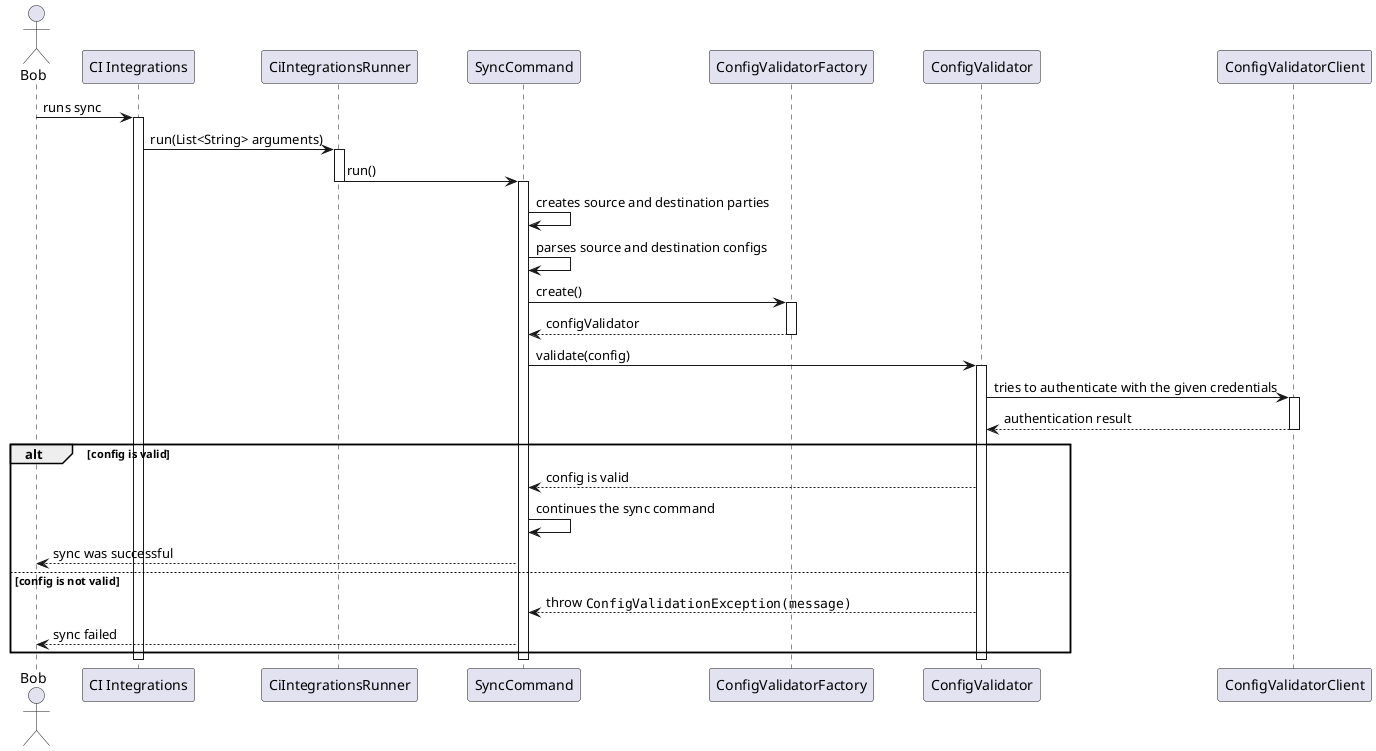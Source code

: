 @startuml ci_integrations_config_validator_sequence_diagram

skinparam ParticipantPadding 20
skinparam BoxPadding 10

actor Bob

participant "CI Integrations"
participant CiIntegrationsRunner
participant SyncCommand
participant ConfigValidatorFactory
participant ConfigValidator
participant ConfigValidatorClient

Bob -> "CI Integrations" : runs sync
activate "CI Integrations"

"CI Integrations" -> CiIntegrationsRunner: run(List<String> arguments)
activate CiIntegrationsRunner

CiIntegrationsRunner -> SyncCommand: run()
deactivate CiIntegrationsRunner
activate SyncCommand

SyncCommand -> SyncCommand : creates source and destination parties
SyncCommand -> SyncCommand : parses source and destination configs

SyncCommand -> ConfigValidatorFactory : create()
activate ConfigValidatorFactory

ConfigValidatorFactory --> SyncCommand : configValidator
deactivate ConfigValidatorFactory

SyncCommand -> ConfigValidator : validate(config)
activate ConfigValidator

ConfigValidator -> ConfigValidatorClient : tries to authenticate with the given credentials
activate ConfigValidatorClient

ConfigValidatorClient --> ConfigValidator : authentication result
deactivate ConfigValidatorClient

alt config is valid

    ConfigValidator --> SyncCommand : config is valid
    SyncCommand -> SyncCommand : continues the sync command
    SyncCommand --> Bob : sync was successful

else config is not valid

    ConfigValidator --> SyncCommand : throw ""ConfigValidationException(message)""
    SyncCommand --> Bob : sync failed

end

deactivate ConfigValidator

deactivate "CI Integrations"
deactivate SyncCommand

@enduml
